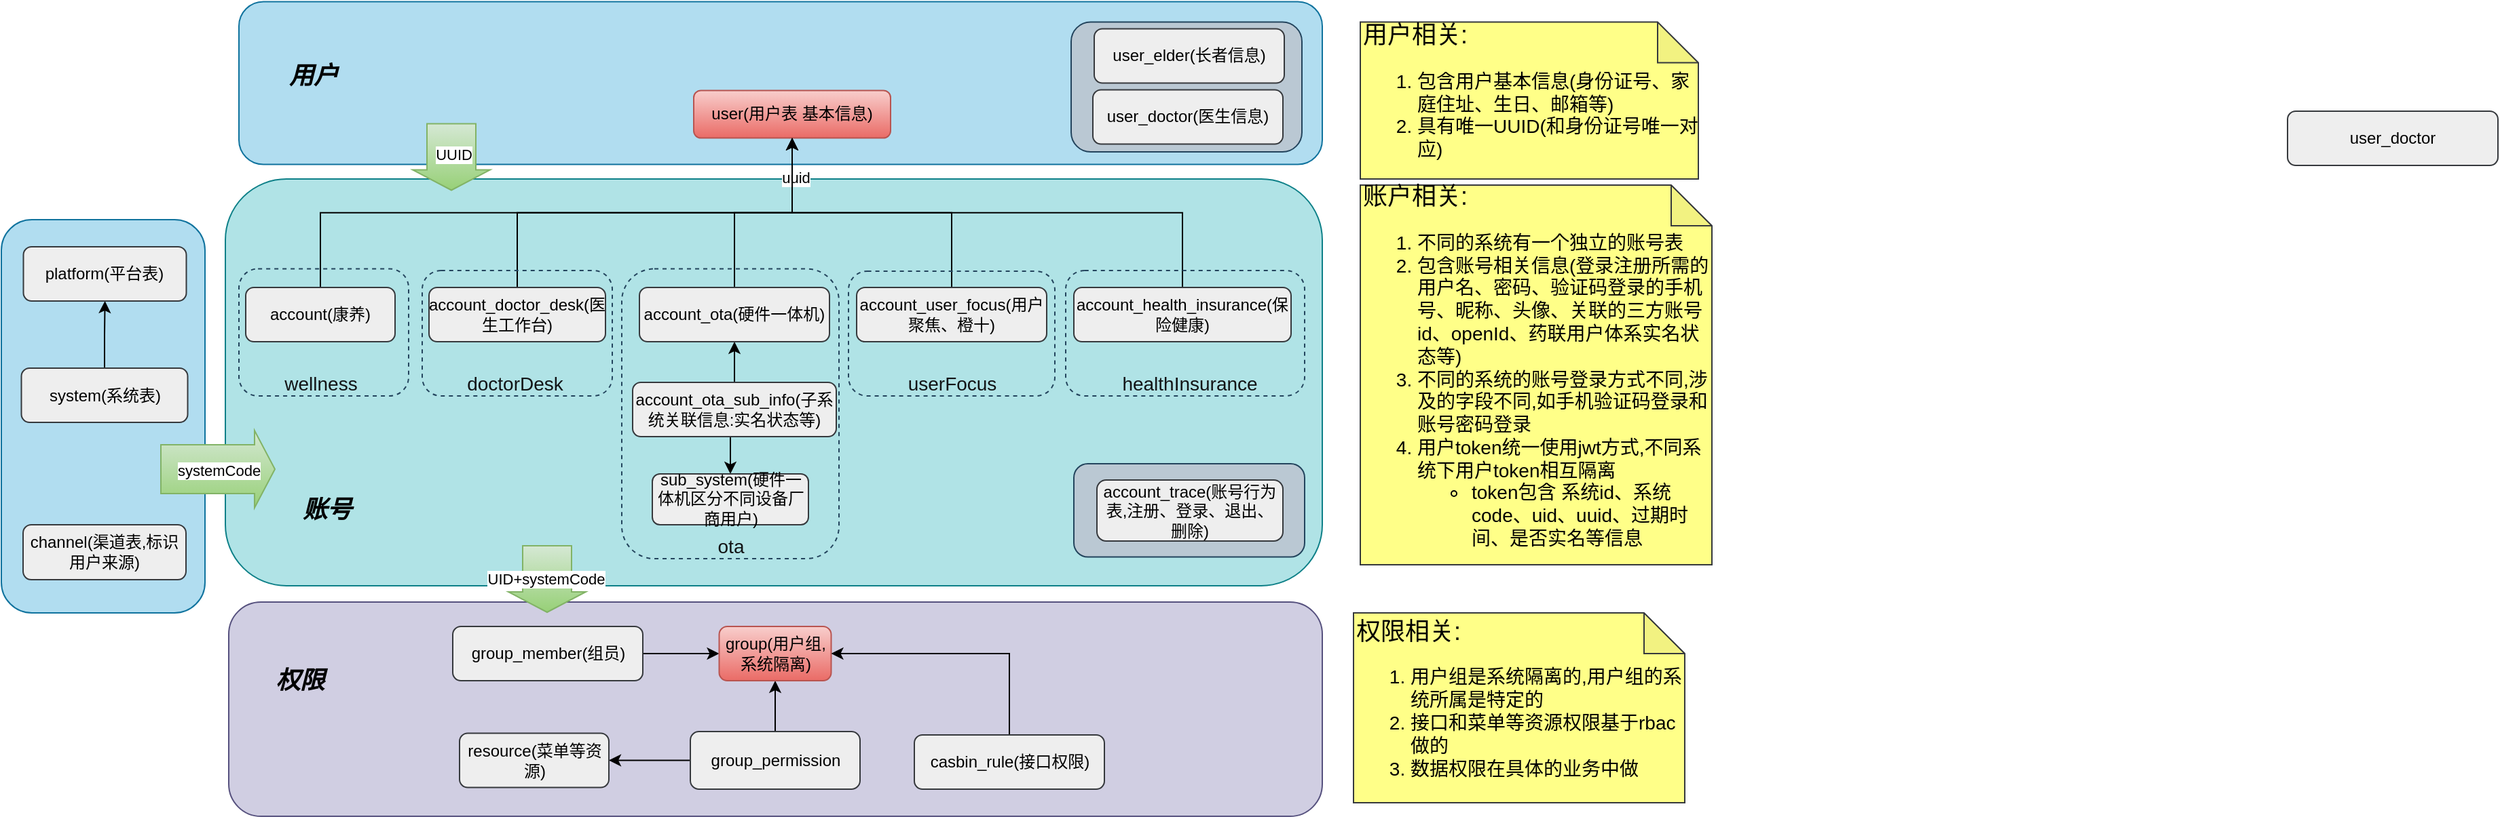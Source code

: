 <mxfile version="17.2.6" type="github">
  <diagram id="DXvc2E8cJ_xK4DUkMEUM" name="Page-2">
    <mxGraphModel dx="3060" dy="701" grid="1" gridSize="10" guides="1" tooltips="1" connect="1" arrows="1" fold="1" page="1" pageScale="1" pageWidth="827" pageHeight="1169" math="0" shadow="0">
      <root>
        <mxCell id="0" />
        <mxCell id="1" parent="0" />
        <mxCell id="i0h57hYHjh8C6_ZTMd2F-83" value="" style="rounded=1;whiteSpace=wrap;html=1;fillColor=#b1ddf0;strokeColor=#10739e;" parent="1" vertex="1">
          <mxGeometry x="-950" y="220" width="150" height="290" as="geometry" />
        </mxCell>
        <mxCell id="i0h57hYHjh8C6_ZTMd2F-28" value="" style="rounded=1;whiteSpace=wrap;html=1;fillColor=#b0e3e6;strokeColor=#0e8088;" parent="1" vertex="1">
          <mxGeometry x="-785" y="190" width="808" height="300" as="geometry" />
        </mxCell>
        <mxCell id="i0h57hYHjh8C6_ZTMd2F-78" value="" style="rounded=1;whiteSpace=wrap;html=1;fillColor=none;strokeColor=#23445d;dashed=1;" parent="1" vertex="1">
          <mxGeometry x="-493" y="256.25" width="160" height="213.75" as="geometry" />
        </mxCell>
        <mxCell id="i0h57hYHjh8C6_ZTMd2F-23" value="" style="rounded=1;whiteSpace=wrap;html=1;fillColor=#b1ddf0;strokeColor=#10739e;" parent="1" vertex="1">
          <mxGeometry x="-775" y="59.25" width="798" height="120" as="geometry" />
        </mxCell>
        <mxCell id="i0h57hYHjh8C6_ZTMd2F-75" value="" style="rounded=1;whiteSpace=wrap;html=1;fillColor=#bac8d3;strokeColor=#23445d;" parent="1" vertex="1">
          <mxGeometry x="-162" y="74.25" width="170" height="95.75" as="geometry" />
        </mxCell>
        <mxCell id="i0h57hYHjh8C6_ZTMd2F-50" value="" style="rounded=1;whiteSpace=wrap;html=1;fillColor=#bac8d3;strokeColor=#23445d;" parent="1" vertex="1">
          <mxGeometry x="-160" y="400" width="170" height="68.75" as="geometry" />
        </mxCell>
        <mxCell id="i0h57hYHjh8C6_ZTMd2F-48" value="" style="rounded=1;whiteSpace=wrap;html=1;fillColor=#d0cee2;strokeColor=#56517e;" parent="1" vertex="1">
          <mxGeometry x="-782.5" y="502" width="805.5" height="158" as="geometry" />
        </mxCell>
        <mxCell id="i0h57hYHjh8C6_ZTMd2F-84" style="edgeStyle=orthogonalEdgeStyle;rounded=0;orthogonalLoop=1;jettySize=auto;html=1;exitX=0.5;exitY=0;exitDx=0;exitDy=0;" parent="1" source="i0h57hYHjh8C6_ZTMd2F-2" target="i0h57hYHjh8C6_ZTMd2F-45" edge="1">
          <mxGeometry relative="1" as="geometry" />
        </mxCell>
        <mxCell id="i0h57hYHjh8C6_ZTMd2F-2" value="system(系统表)" style="rounded=1;whiteSpace=wrap;html=1;fillColor=#eeeeee;strokeColor=#36393d;" parent="1" vertex="1">
          <mxGeometry x="-935.25" y="329.5" width="122.5" height="40" as="geometry" />
        </mxCell>
        <mxCell id="i0h57hYHjh8C6_ZTMd2F-3" value="user(用户表 基本信息)" style="rounded=1;whiteSpace=wrap;html=1;fillColor=#f8cecc;strokeColor=#b85450;gradientColor=#ea6b66;" parent="1" vertex="1">
          <mxGeometry x="-440" y="124.75" width="145" height="35" as="geometry" />
        </mxCell>
        <mxCell id="i0h57hYHjh8C6_ZTMd2F-22" value="" style="edgeStyle=orthogonalEdgeStyle;rounded=0;orthogonalLoop=1;jettySize=auto;html=1;exitX=0.5;exitY=0;exitDx=0;exitDy=0;" parent="1" source="i0h57hYHjh8C6_ZTMd2F-18" target="i0h57hYHjh8C6_ZTMd2F-3" edge="1">
          <mxGeometry relative="1" as="geometry" />
        </mxCell>
        <mxCell id="i0h57hYHjh8C6_ZTMd2F-18" value="account(康养)" style="rounded=1;whiteSpace=wrap;html=1;fillColor=#eeeeee;strokeColor=#36393d;" parent="1" vertex="1">
          <mxGeometry x="-770" y="270" width="110" height="40" as="geometry" />
        </mxCell>
        <mxCell id="i0h57hYHjh8C6_ZTMd2F-30" style="edgeStyle=orthogonalEdgeStyle;rounded=0;orthogonalLoop=1;jettySize=auto;html=1;exitX=0.5;exitY=0;exitDx=0;exitDy=0;entryX=0.5;entryY=1;entryDx=0;entryDy=0;" parent="1" source="i0h57hYHjh8C6_ZTMd2F-19" target="i0h57hYHjh8C6_ZTMd2F-3" edge="1">
          <mxGeometry relative="1" as="geometry" />
        </mxCell>
        <mxCell id="i0h57hYHjh8C6_ZTMd2F-19" value="account_doctor_desk(医生工作台)" style="rounded=1;whiteSpace=wrap;html=1;fillColor=#eeeeee;strokeColor=#36393d;" parent="1" vertex="1">
          <mxGeometry x="-635" y="270" width="130" height="40" as="geometry" />
        </mxCell>
        <mxCell id="i0h57hYHjh8C6_ZTMd2F-32" style="edgeStyle=orthogonalEdgeStyle;rounded=0;orthogonalLoop=1;jettySize=auto;html=1;exitX=0.5;exitY=0;exitDx=0;exitDy=0;entryX=0.5;entryY=1;entryDx=0;entryDy=0;" parent="1" source="i0h57hYHjh8C6_ZTMd2F-21" target="i0h57hYHjh8C6_ZTMd2F-3" edge="1">
          <mxGeometry relative="1" as="geometry" />
        </mxCell>
        <mxCell id="i0h57hYHjh8C6_ZTMd2F-21" value="account_health_insurance(保险健康)" style="rounded=1;whiteSpace=wrap;html=1;fillColor=#eeeeee;strokeColor=#36393d;" parent="1" vertex="1">
          <mxGeometry x="-160" y="270" width="160" height="40" as="geometry" />
        </mxCell>
        <mxCell id="i0h57hYHjh8C6_ZTMd2F-24" value="account_trace(账号行为表,注册、登录、退出、删除)" style="rounded=1;whiteSpace=wrap;html=1;fillColor=#eeeeee;strokeColor=#36393d;" parent="1" vertex="1">
          <mxGeometry x="-143" y="412" width="137" height="45" as="geometry" />
        </mxCell>
        <mxCell id="i0h57hYHjh8C6_ZTMd2F-29" style="edgeStyle=orthogonalEdgeStyle;rounded=0;orthogonalLoop=1;jettySize=auto;html=1;exitX=0.5;exitY=0;exitDx=0;exitDy=0;entryX=0.5;entryY=1;entryDx=0;entryDy=0;" parent="1" source="i0h57hYHjh8C6_ZTMd2F-25" target="i0h57hYHjh8C6_ZTMd2F-26" edge="1">
          <mxGeometry relative="1" as="geometry" />
        </mxCell>
        <mxCell id="i0h57hYHjh8C6_ZTMd2F-51" style="edgeStyle=orthogonalEdgeStyle;rounded=0;orthogonalLoop=1;jettySize=auto;html=1;exitX=0.5;exitY=1;exitDx=0;exitDy=0;entryX=0.5;entryY=0;entryDx=0;entryDy=0;" parent="1" source="i0h57hYHjh8C6_ZTMd2F-25" target="i0h57hYHjh8C6_ZTMd2F-43" edge="1">
          <mxGeometry relative="1" as="geometry" />
        </mxCell>
        <mxCell id="i0h57hYHjh8C6_ZTMd2F-25" value="account_ota_sub_info(子系统关联信息:实名状态等)" style="rounded=1;whiteSpace=wrap;html=1;fillColor=#eeeeee;strokeColor=#36393d;" parent="1" vertex="1">
          <mxGeometry x="-485" y="340" width="150" height="40" as="geometry" />
        </mxCell>
        <mxCell id="i0h57hYHjh8C6_ZTMd2F-31" style="edgeStyle=orthogonalEdgeStyle;rounded=0;orthogonalLoop=1;jettySize=auto;html=1;exitX=0.5;exitY=0;exitDx=0;exitDy=0;entryX=0.5;entryY=1;entryDx=0;entryDy=0;" parent="1" source="i0h57hYHjh8C6_ZTMd2F-26" target="i0h57hYHjh8C6_ZTMd2F-3" edge="1">
          <mxGeometry relative="1" as="geometry" />
        </mxCell>
        <mxCell id="i0h57hYHjh8C6_ZTMd2F-39" value="uuid" style="edgeLabel;html=1;align=center;verticalAlign=middle;resizable=0;points=[];" parent="i0h57hYHjh8C6_ZTMd2F-31" vertex="1" connectable="0">
          <mxGeometry x="0.622" y="-2" relative="1" as="geometry">
            <mxPoint as="offset" />
          </mxGeometry>
        </mxCell>
        <mxCell id="i0h57hYHjh8C6_ZTMd2F-26" value="account_ota(硬件一体机)" style="rounded=1;whiteSpace=wrap;html=1;fillColor=#eeeeee;strokeColor=#36393d;" parent="1" vertex="1">
          <mxGeometry x="-480" y="270" width="140" height="40" as="geometry" />
        </mxCell>
        <mxCell id="i0h57hYHjh8C6_ZTMd2F-66" style="edgeStyle=orthogonalEdgeStyle;rounded=0;orthogonalLoop=1;jettySize=auto;html=1;exitX=0;exitY=0.5;exitDx=0;exitDy=0;" parent="1" source="i0h57hYHjh8C6_ZTMd2F-33" target="i0h57hYHjh8C6_ZTMd2F-44" edge="1">
          <mxGeometry relative="1" as="geometry" />
        </mxCell>
        <mxCell id="i0h57hYHjh8C6_ZTMd2F-74" style="edgeStyle=orthogonalEdgeStyle;rounded=0;orthogonalLoop=1;jettySize=auto;html=1;exitX=0.5;exitY=0;exitDx=0;exitDy=0;entryX=0.5;entryY=1;entryDx=0;entryDy=0;" parent="1" source="i0h57hYHjh8C6_ZTMd2F-33" target="i0h57hYHjh8C6_ZTMd2F-35" edge="1">
          <mxGeometry relative="1" as="geometry" />
        </mxCell>
        <mxCell id="i0h57hYHjh8C6_ZTMd2F-33" value="group_permission" style="rounded=1;whiteSpace=wrap;html=1;fillColor=#eeeeee;strokeColor=#36393d;" parent="1" vertex="1">
          <mxGeometry x="-442.5" y="597.5" width="125" height="42.5" as="geometry" />
        </mxCell>
        <mxCell id="i0h57hYHjh8C6_ZTMd2F-73" style="edgeStyle=orthogonalEdgeStyle;rounded=0;orthogonalLoop=1;jettySize=auto;html=1;exitX=1;exitY=0.5;exitDx=0;exitDy=0;entryX=0;entryY=0.5;entryDx=0;entryDy=0;" parent="1" source="i0h57hYHjh8C6_ZTMd2F-34" target="i0h57hYHjh8C6_ZTMd2F-35" edge="1">
          <mxGeometry relative="1" as="geometry" />
        </mxCell>
        <mxCell id="i0h57hYHjh8C6_ZTMd2F-34" value="group_member(组员)" style="rounded=1;whiteSpace=wrap;html=1;fillColor=#eeeeee;strokeColor=#36393d;" parent="1" vertex="1">
          <mxGeometry x="-617.5" y="520" width="140" height="40" as="geometry" />
        </mxCell>
        <mxCell id="i0h57hYHjh8C6_ZTMd2F-35" value="group(用户组,系统隔离)" style="rounded=1;whiteSpace=wrap;html=1;fillColor=#f8cecc;strokeColor=#b85450;gradientColor=#ea6b66;" parent="1" vertex="1">
          <mxGeometry x="-421.25" y="520" width="82.5" height="40" as="geometry" />
        </mxCell>
        <mxCell id="i0h57hYHjh8C6_ZTMd2F-36" value="channel(渠道表,标识用户来源)" style="rounded=1;whiteSpace=wrap;html=1;fillColor=#eeeeee;strokeColor=#36393d;" parent="1" vertex="1">
          <mxGeometry x="-934" y="445" width="120" height="40.5" as="geometry" />
        </mxCell>
        <mxCell id="i0h57hYHjh8C6_ZTMd2F-67" style="edgeStyle=orthogonalEdgeStyle;rounded=0;orthogonalLoop=1;jettySize=auto;html=1;exitX=0.5;exitY=0;exitDx=0;exitDy=0;entryX=1;entryY=0.5;entryDx=0;entryDy=0;" parent="1" source="i0h57hYHjh8C6_ZTMd2F-37" target="i0h57hYHjh8C6_ZTMd2F-35" edge="1">
          <mxGeometry relative="1" as="geometry" />
        </mxCell>
        <mxCell id="i0h57hYHjh8C6_ZTMd2F-37" value="casbin_rule(接口权限)" style="rounded=1;whiteSpace=wrap;html=1;fillColor=#eeeeee;strokeColor=#36393d;" parent="1" vertex="1">
          <mxGeometry x="-277.5" y="600" width="140" height="40" as="geometry" />
        </mxCell>
        <mxCell id="i0h57hYHjh8C6_ZTMd2F-40" style="edgeStyle=orthogonalEdgeStyle;rounded=0;orthogonalLoop=1;jettySize=auto;html=1;exitX=0.5;exitY=0;exitDx=0;exitDy=0;" parent="1" source="i0h57hYHjh8C6_ZTMd2F-38" target="i0h57hYHjh8C6_ZTMd2F-3" edge="1">
          <mxGeometry relative="1" as="geometry" />
        </mxCell>
        <mxCell id="i0h57hYHjh8C6_ZTMd2F-38" value="account_user_focus(用户聚焦、橙十)" style="rounded=1;whiteSpace=wrap;html=1;fillColor=#eeeeee;strokeColor=#36393d;" parent="1" vertex="1">
          <mxGeometry x="-320" y="270" width="140" height="40" as="geometry" />
        </mxCell>
        <mxCell id="i0h57hYHjh8C6_ZTMd2F-41" value="user_elder(长者信息)" style="rounded=1;whiteSpace=wrap;html=1;fillColor=#eeeeee;strokeColor=#36393d;" parent="1" vertex="1">
          <mxGeometry x="-145" y="79.25" width="140" height="40" as="geometry" />
        </mxCell>
        <mxCell id="i0h57hYHjh8C6_ZTMd2F-42" value="user_doctor" style="rounded=1;whiteSpace=wrap;html=1;fillColor=#eeeeee;strokeColor=#36393d;" parent="1" vertex="1">
          <mxGeometry x="734" y="140" width="155" height="40" as="geometry" />
        </mxCell>
        <mxCell id="i0h57hYHjh8C6_ZTMd2F-43" value="sub_system(硬件一体机区分不同设备厂商用户)" style="rounded=1;whiteSpace=wrap;html=1;fillColor=#eeeeee;strokeColor=#36393d;" parent="1" vertex="1">
          <mxGeometry x="-470.5" y="407.5" width="115" height="37.5" as="geometry" />
        </mxCell>
        <mxCell id="i0h57hYHjh8C6_ZTMd2F-44" value="resource(菜单等资源)" style="rounded=1;whiteSpace=wrap;html=1;fillColor=#eeeeee;strokeColor=#36393d;" parent="1" vertex="1">
          <mxGeometry x="-612.5" y="598.75" width="110" height="40" as="geometry" />
        </mxCell>
        <mxCell id="i0h57hYHjh8C6_ZTMd2F-45" value="platform(平台表)" style="rounded=1;whiteSpace=wrap;html=1;fillColor=#eeeeee;strokeColor=#36393d;" parent="1" vertex="1">
          <mxGeometry x="-933.75" y="240" width="120" height="40" as="geometry" />
        </mxCell>
        <mxCell id="i0h57hYHjh8C6_ZTMd2F-54" value="" style="shape=flexArrow;endArrow=classic;html=1;rounded=0;width=36;endSize=4.67;fillColor=#d5e8d4;strokeColor=#82b366;gradientColor=#97d077;" parent="1" edge="1">
          <mxGeometry width="50" height="50" relative="1" as="geometry">
            <mxPoint x="-548" y="460" as="sourcePoint" />
            <mxPoint x="-548" y="510" as="targetPoint" />
          </mxGeometry>
        </mxCell>
        <mxCell id="i0h57hYHjh8C6_ZTMd2F-57" value="UID+systemCode" style="edgeLabel;html=1;align=center;verticalAlign=middle;resizable=0;points=[];" parent="i0h57hYHjh8C6_ZTMd2F-54" vertex="1" connectable="0">
          <mxGeometry y="-1" relative="1" as="geometry">
            <mxPoint as="offset" />
          </mxGeometry>
        </mxCell>
        <mxCell id="i0h57hYHjh8C6_ZTMd2F-58" value="" style="shape=flexArrow;endArrow=classic;html=1;rounded=0;width=36;endSize=4.67;fillColor=#d5e8d4;strokeColor=#82b366;gradientColor=#97d077;" parent="1" edge="1">
          <mxGeometry width="50" height="50" relative="1" as="geometry">
            <mxPoint x="-618.5" y="148.75" as="sourcePoint" />
            <mxPoint x="-618.5" y="198.75" as="targetPoint" />
          </mxGeometry>
        </mxCell>
        <mxCell id="i0h57hYHjh8C6_ZTMd2F-60" value="UUID" style="edgeLabel;html=1;align=center;verticalAlign=middle;resizable=0;points=[];" parent="i0h57hYHjh8C6_ZTMd2F-58" vertex="1" connectable="0">
          <mxGeometry x="-0.1" y="1" relative="1" as="geometry">
            <mxPoint as="offset" />
          </mxGeometry>
        </mxCell>
        <mxCell id="i0h57hYHjh8C6_ZTMd2F-76" value="" style="rounded=1;whiteSpace=wrap;html=1;fillColor=none;strokeColor=#23445d;dashed=1;" parent="1" vertex="1">
          <mxGeometry x="-775" y="256.25" width="125" height="93.75" as="geometry" />
        </mxCell>
        <mxCell id="i0h57hYHjh8C6_ZTMd2F-77" value="" style="rounded=1;whiteSpace=wrap;html=1;fillColor=none;strokeColor=#23445d;dashed=1;" parent="1" vertex="1">
          <mxGeometry x="-640" y="257.5" width="140" height="92.5" as="geometry" />
        </mxCell>
        <mxCell id="i0h57hYHjh8C6_ZTMd2F-79" value="" style="rounded=1;whiteSpace=wrap;html=1;fillColor=none;strokeColor=#23445d;dashed=1;" parent="1" vertex="1">
          <mxGeometry x="-326" y="258" width="152" height="92" as="geometry" />
        </mxCell>
        <mxCell id="i0h57hYHjh8C6_ZTMd2F-80" value="" style="rounded=1;whiteSpace=wrap;html=1;fillColor=none;strokeColor=#23445d;dashed=1;" parent="1" vertex="1">
          <mxGeometry x="-166" y="257.5" width="176" height="92.5" as="geometry" />
        </mxCell>
        <mxCell id="i0h57hYHjh8C6_ZTMd2F-81" style="edgeStyle=orthogonalEdgeStyle;rounded=0;orthogonalLoop=1;jettySize=auto;html=1;exitX=0.5;exitY=1;exitDx=0;exitDy=0;" parent="1" source="i0h57hYHjh8C6_ZTMd2F-78" target="i0h57hYHjh8C6_ZTMd2F-78" edge="1">
          <mxGeometry relative="1" as="geometry" />
        </mxCell>
        <mxCell id="i0h57hYHjh8C6_ZTMd2F-86" value="&lt;p style=&quot;margin: 0px ; font-stretch: normal ; font-size: 14px ; line-height: normal ; color: rgb(18 , 20 , 22)&quot;&gt;wellness&lt;/p&gt;" style="text;html=1;align=center;verticalAlign=middle;resizable=0;points=[];autosize=1;strokeColor=none;fillColor=none;" parent="1" vertex="1">
          <mxGeometry x="-750" y="329.5" width="70" height="20" as="geometry" />
        </mxCell>
        <mxCell id="i0h57hYHjh8C6_ZTMd2F-87" value="&lt;p style=&quot;margin: 0px ; font-stretch: normal ; font-size: 14px ; line-height: normal ; color: rgb(18 , 20 , 22)&quot;&gt;ota&lt;/p&gt;" style="text;html=1;align=center;verticalAlign=middle;resizable=0;points=[];autosize=1;strokeColor=none;fillColor=none;" parent="1" vertex="1">
          <mxGeometry x="-428" y="450" width="30" height="20" as="geometry" />
        </mxCell>
        <mxCell id="i0h57hYHjh8C6_ZTMd2F-88" value="&lt;p style=&quot;margin: 0px ; font-stretch: normal ; font-size: 14px ; line-height: normal ; color: rgb(18 , 20 , 22)&quot;&gt;doctorDesk&lt;/p&gt;" style="text;html=1;align=center;verticalAlign=middle;resizable=0;points=[];autosize=1;strokeColor=none;fillColor=none;" parent="1" vertex="1">
          <mxGeometry x="-617.5" y="330" width="90" height="20" as="geometry" />
        </mxCell>
        <mxCell id="i0h57hYHjh8C6_ZTMd2F-89" value="&lt;p style=&quot;margin: 0px ; font-stretch: normal ; font-size: 14px ; line-height: normal ; color: rgb(18 , 20 , 22)&quot;&gt;userFocus&lt;/p&gt;" style="text;html=1;align=center;verticalAlign=middle;resizable=0;points=[];autosize=1;strokeColor=none;fillColor=none;" parent="1" vertex="1">
          <mxGeometry x="-290" y="330" width="80" height="20" as="geometry" />
        </mxCell>
        <mxCell id="i0h57hYHjh8C6_ZTMd2F-90" value="&lt;p style=&quot;margin: 0px ; font-stretch: normal ; font-size: 14px ; line-height: normal ; color: rgb(18 , 20 , 22)&quot;&gt;healthInsurance&lt;/p&gt;" style="text;html=1;align=center;verticalAlign=middle;resizable=0;points=[];autosize=1;strokeColor=none;fillColor=none;" parent="1" vertex="1">
          <mxGeometry x="-135" y="330" width="120" height="20" as="geometry" />
        </mxCell>
        <mxCell id="i0h57hYHjh8C6_ZTMd2F-91" value="" style="shape=flexArrow;endArrow=classic;html=1;rounded=0;width=36;endSize=4.67;fillColor=#d5e8d4;strokeColor=#82b366;gradientColor=#97d077;" parent="1" edge="1">
          <mxGeometry width="50" height="50" relative="1" as="geometry">
            <mxPoint x="-833" y="404" as="sourcePoint" />
            <mxPoint x="-748" y="404" as="targetPoint" />
          </mxGeometry>
        </mxCell>
        <mxCell id="i0h57hYHjh8C6_ZTMd2F-92" value="systemCode" style="edgeLabel;html=1;align=center;verticalAlign=middle;resizable=0;points=[];" parent="i0h57hYHjh8C6_ZTMd2F-91" vertex="1" connectable="0">
          <mxGeometry y="-1" relative="1" as="geometry">
            <mxPoint as="offset" />
          </mxGeometry>
        </mxCell>
        <mxCell id="i0h57hYHjh8C6_ZTMd2F-101" value="user_doctor(医生信息)" style="rounded=1;whiteSpace=wrap;html=1;fillColor=#eeeeee;strokeColor=#36393d;" parent="1" vertex="1">
          <mxGeometry x="-146" y="124.25" width="140" height="40" as="geometry" />
        </mxCell>
        <mxCell id="i0h57hYHjh8C6_ZTMd2F-102" value="用户" style="shape=note;whiteSpace=wrap;html=1;backgroundOutline=1;darkOpacity=0.05;dashed=1;fillColor=none;size=0;strokeColor=none;fontSize=18;fontStyle=3" parent="1" vertex="1">
          <mxGeometry x="-760" y="64.25" width="80" height="100" as="geometry" />
        </mxCell>
        <mxCell id="i0h57hYHjh8C6_ZTMd2F-104" value="账号" style="shape=note;whiteSpace=wrap;html=1;backgroundOutline=1;darkOpacity=0.05;dashed=1;fillColor=none;size=0;strokeColor=none;fontSize=18;fontStyle=3" parent="1" vertex="1">
          <mxGeometry x="-750" y="384.38" width="80" height="100" as="geometry" />
        </mxCell>
        <mxCell id="i0h57hYHjh8C6_ZTMd2F-105" value="权限" style="shape=note;whiteSpace=wrap;html=1;backgroundOutline=1;darkOpacity=0.05;dashed=1;fillColor=none;size=0;strokeColor=none;fontSize=18;fontStyle=3" parent="1" vertex="1">
          <mxGeometry x="-770" y="510" width="80" height="100" as="geometry" />
        </mxCell>
        <mxCell id="i0h57hYHjh8C6_ZTMd2F-106" style="edgeStyle=orthogonalEdgeStyle;rounded=0;orthogonalLoop=1;jettySize=auto;html=1;exitX=0.5;exitY=1;exitDx=0;exitDy=0;fontSize=18;" parent="1" source="i0h57hYHjh8C6_ZTMd2F-83" target="i0h57hYHjh8C6_ZTMd2F-83" edge="1">
          <mxGeometry relative="1" as="geometry" />
        </mxCell>
        <mxCell id="i0h57hYHjh8C6_ZTMd2F-110" value="用户相关:&lt;br&gt;&lt;ol style=&quot;font-size: 14px&quot;&gt;&lt;li&gt;包含用户基本信息(身份证号、家庭住址、生日、邮箱等)&lt;/li&gt;&lt;li&gt;具有唯一UUID(和身份证号唯一对应)&lt;/li&gt;&lt;/ol&gt;" style="shape=note;whiteSpace=wrap;html=1;backgroundOutline=1;darkOpacity=0.05;fontSize=18;fillColor=#ffff88;strokeColor=#36393d;align=left;" parent="1" vertex="1">
          <mxGeometry x="51" y="74.25" width="249" height="115.75" as="geometry" />
        </mxCell>
        <mxCell id="i0h57hYHjh8C6_ZTMd2F-111" value="账户相关:&lt;br&gt;&lt;ol style=&quot;font-size: 14px&quot;&gt;&lt;li&gt;不同的系统有一个独立的账号表&lt;/li&gt;&lt;li&gt;包含账号相关信息(登录注册所需的用户名、密码、验证码登录的手机号、昵称、头像、关联的三方账号id、openId、药联用户体系实名状态等)&lt;/li&gt;&lt;li&gt;不同的系统的账号登录方式不同,涉及的字段不同,如手机验证码登录和账号密码登录&lt;/li&gt;&lt;li&gt;用户token统一使用jwt方式,不同系统下用户token相互隔离&lt;/li&gt;&lt;ul&gt;&lt;li&gt;token包含 系统id、系统code、uid、uuid、过期时间、是否实名等信息&lt;/li&gt;&lt;/ul&gt;&lt;/ol&gt;" style="shape=note;whiteSpace=wrap;html=1;backgroundOutline=1;darkOpacity=0.05;fontSize=18;fillColor=#ffff88;strokeColor=#36393d;align=left;" parent="1" vertex="1">
          <mxGeometry x="51" y="194.5" width="259" height="280" as="geometry" />
        </mxCell>
        <mxCell id="i0h57hYHjh8C6_ZTMd2F-112" value="权限相关:&lt;br&gt;&lt;ol style=&quot;font-size: 14px&quot;&gt;&lt;li&gt;用户组是系统隔离的,用户组的系统所属是特定的&lt;/li&gt;&lt;li&gt;接口和菜单等资源权限基于rbac做的&lt;/li&gt;&lt;li&gt;数据权限在具体的业务中做&lt;/li&gt;&lt;/ol&gt;" style="shape=note;whiteSpace=wrap;html=1;backgroundOutline=1;darkOpacity=0.05;fontSize=18;fillColor=#ffff88;strokeColor=#36393d;align=left;" parent="1" vertex="1">
          <mxGeometry x="46" y="510" width="244" height="140" as="geometry" />
        </mxCell>
      </root>
    </mxGraphModel>
  </diagram>
</mxfile>
